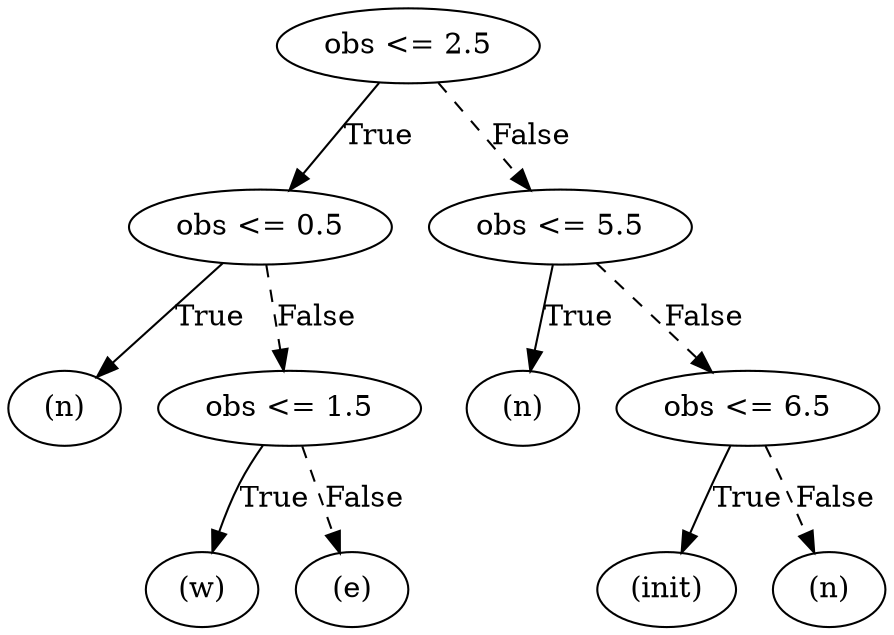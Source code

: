 digraph {
0 [label="obs <= 2.5"];
1 [label="obs <= 0.5"];
2 [label="(n)"];
1 -> 2 [label="True"];
3 [label="obs <= 1.5"];
4 [label="(w)"];
3 -> 4 [label="True"];
5 [label="(e)"];
3 -> 5 [style="dashed", label="False"];
1 -> 3 [style="dashed", label="False"];
0 -> 1 [label="True"];
6 [label="obs <= 5.5"];
7 [label="(n)"];
6 -> 7 [label="True"];
8 [label="obs <= 6.5"];
9 [label="(init)"];
8 -> 9 [label="True"];
10 [label="(n)"];
8 -> 10 [style="dashed", label="False"];
6 -> 8 [style="dashed", label="False"];
0 -> 6 [style="dashed", label="False"];

}
